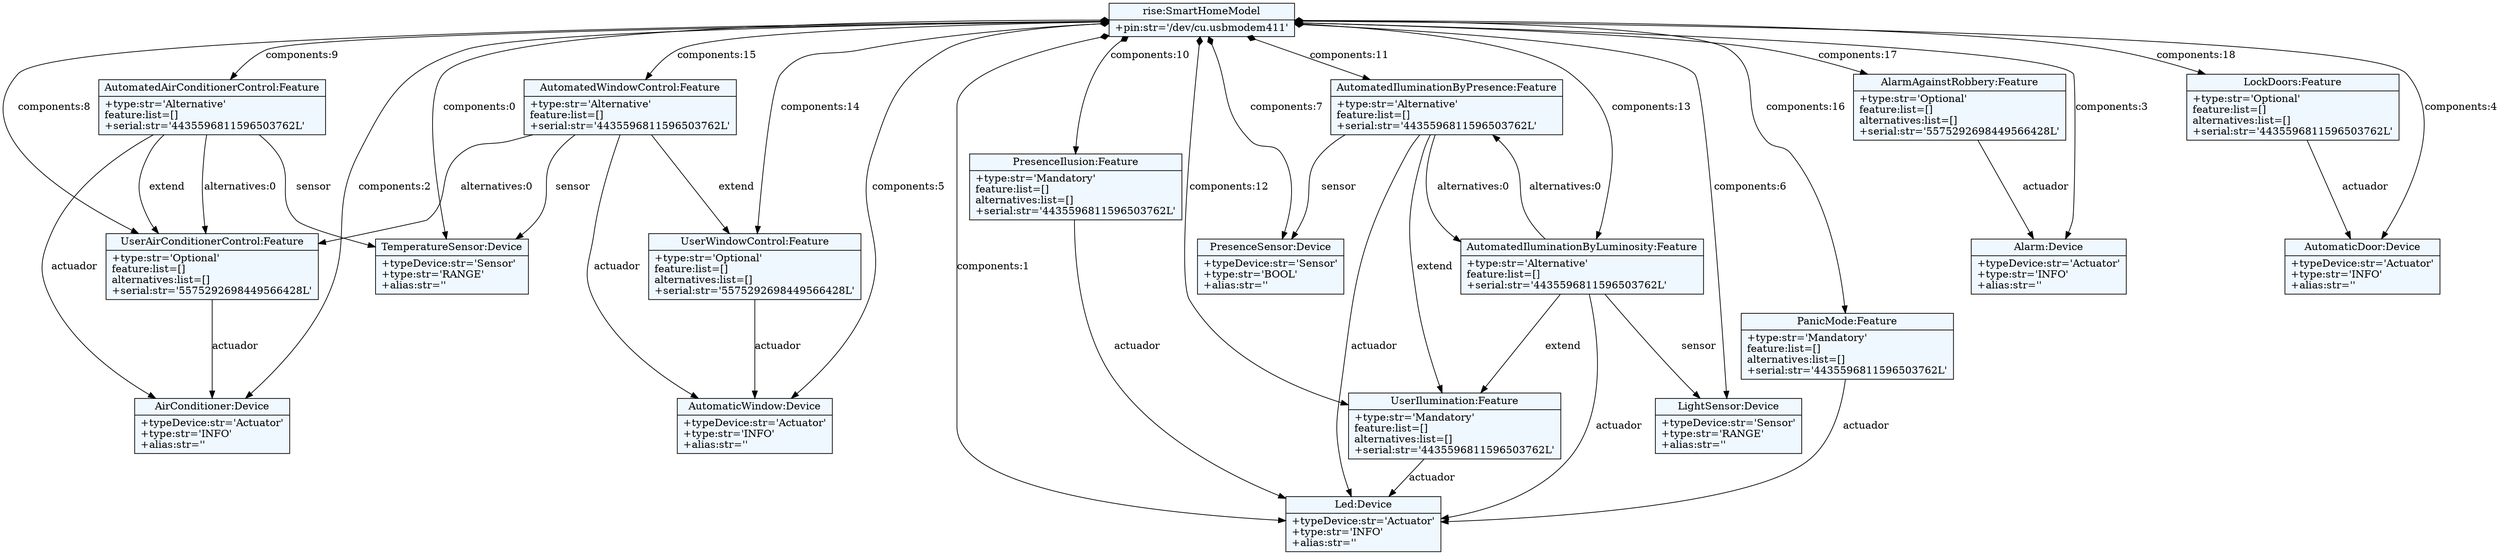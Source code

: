 
    digraph xtext {
    fontname = "Bitstream Vera Sans"
    fontsize = 8
    node[
        shape=record,
        style=filled,
        fillcolor=aliceblue
    ]
    nodesep = 0.3
    edge[dir=black,arrowtail=empty]


4483366136 -> 4483472912 [label="components:0" arrowtail=diamond dir=both]
4483472912[label="{TemperatureSensor:Device|+typeDevice:str='Sensor'\l+type:str='RANGE'\l+alias:str=''\l}"]
4483366136 -> 4483470616 [label="components:1" arrowtail=diamond dir=both]
4483470616[label="{Led:Device|+typeDevice:str='Actuator'\l+type:str='INFO'\l+alias:str=''\l}"]
4483366136 -> 4483473024 [label="components:2" arrowtail=diamond dir=both]
4483473024[label="{AirConditioner:Device|+typeDevice:str='Actuator'\l+type:str='INFO'\l+alias:str=''\l}"]
4483366136 -> 4483473136 [label="components:3" arrowtail=diamond dir=both]
4483473136[label="{Alarm:Device|+typeDevice:str='Actuator'\l+type:str='INFO'\l+alias:str=''\l}"]
4483366136 -> 4483473192 [label="components:4" arrowtail=diamond dir=both]
4483473192[label="{AutomaticDoor:Device|+typeDevice:str='Actuator'\l+type:str='INFO'\l+alias:str=''\l}"]
4483366136 -> 4483473248 [label="components:5" arrowtail=diamond dir=both]
4483473248[label="{AutomaticWindow:Device|+typeDevice:str='Actuator'\l+type:str='INFO'\l+alias:str=''\l}"]
4483366136 -> 4483473304 [label="components:6" arrowtail=diamond dir=both]
4483473304[label="{LightSensor:Device|+typeDevice:str='Sensor'\l+type:str='RANGE'\l+alias:str=''\l}"]
4483366136 -> 4483473360 [label="components:7" arrowtail=diamond dir=both]
4483473360[label="{PresenceSensor:Device|+typeDevice:str='Sensor'\l+type:str='BOOL'\l+alias:str=''\l}"]
4483366136 -> 4483472968 [label="components:8" arrowtail=diamond dir=both]
4483472968 -> 4483473024 [label="actuador" ]
4483472968[label="{UserAirConditionerControl:Feature|+type:str='Optional'\lfeature:list=[]\lalternatives:list=[]\l+serial:str='5575292698449566428L'\l}"]
4483366136 -> 4483563648 [label="components:9" arrowtail=diamond dir=both]
4483563648 -> 4483472968 [label="extend" ]
4483563648 -> 4483472968 [label="alternatives:0" ]
4483563648 -> 4483473024 [label="actuador" ]
4483563648 -> 4483472912 [label="sensor" ]
4483563648[label="{AutomatedAirConditionerControl:Feature|+type:str='Alternative'\lfeature:list=[]\l+serial:str='4435596811596503762L'\l}"]
4483366136 -> 4483563760 [label="components:10" arrowtail=diamond dir=both]
4483563760 -> 4483470616 [label="actuador" ]
4483563760[label="{PresenceIlusion:Feature|+type:str='Mandatory'\lfeature:list=[]\lalternatives:list=[]\l+serial:str='4435596811596503762L'\l}"]
4483366136 -> 4483564040 [label="components:11" arrowtail=diamond dir=both]
4483564040 -> 4483564152 [label="extend" ]
4483564152 -> 4483470616 [label="actuador" ]
4483564152[label="{UserIlumination:Feature|+type:str='Mandatory'\lfeature:list=[]\lalternatives:list=[]\l+serial:str='4435596811596503762L'\l}"]
4483564040 -> 4483564432 [label="alternatives:0" ]
4483564432 -> 4483564152 [label="extend" ]
4483564432 -> 4483564040 [label="alternatives:0" ]
4483564432 -> 4483470616 [label="actuador" ]
4483564432 -> 4483473304 [label="sensor" ]
4483564432[label="{AutomatedIluminationByLuminosity:Feature|+type:str='Alternative'\lfeature:list=[]\l+serial:str='4435596811596503762L'\l}"]
4483564040 -> 4483470616 [label="actuador" ]
4483564040 -> 4483473360 [label="sensor" ]
4483564040[label="{AutomatedIluminationByPresence:Feature|+type:str='Alternative'\lfeature:list=[]\l+serial:str='4435596811596503762L'\l}"]
4483366136 -> 4483564152 [label="components:12" arrowtail=diamond dir=both]
4483366136 -> 4483564432 [label="components:13" arrowtail=diamond dir=both]
4483366136 -> 4483564544 [label="components:14" arrowtail=diamond dir=both]
4483564544 -> 4483473248 [label="actuador" ]
4483564544[label="{UserWindowControl:Feature|+type:str='Optional'\lfeature:list=[]\lalternatives:list=[]\l+serial:str='5575292698449566428L'\l}"]
4483366136 -> 4483564824 [label="components:15" arrowtail=diamond dir=both]
4483564824 -> 4483564544 [label="extend" ]
4483564824 -> 4483472968 [label="alternatives:0" ]
4483564824 -> 4483473248 [label="actuador" ]
4483564824 -> 4483472912 [label="sensor" ]
4483564824[label="{AutomatedWindowControl:Feature|+type:str='Alternative'\lfeature:list=[]\l+serial:str='4435596811596503762L'\l}"]
4483366136 -> 4483564936 [label="components:16" arrowtail=diamond dir=both]
4483564936 -> 4483470616 [label="actuador" ]
4483564936[label="{PanicMode:Feature|+type:str='Mandatory'\lfeature:list=[]\lalternatives:list=[]\l+serial:str='4435596811596503762L'\l}"]
4483366136 -> 4483565216 [label="components:17" arrowtail=diamond dir=both]
4483565216 -> 4483473136 [label="actuador" ]
4483565216[label="{AlarmAgainstRobbery:Feature|+type:str='Optional'\lfeature:list=[]\lalternatives:list=[]\l+serial:str='5575292698449566428L'\l}"]
4483366136 -> 4483565328 [label="components:18" arrowtail=diamond dir=both]
4483565328 -> 4483473192 [label="actuador" ]
4483565328[label="{LockDoors:Feature|+type:str='Optional'\lfeature:list=[]\lalternatives:list=[]\l+serial:str='4435596811596503762L'\l}"]
4483366136[label="{rise:SmartHomeModel|+pin:str='/dev/cu.usbmodem411'\l}"]

}
